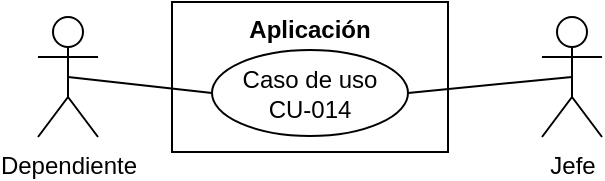 <mxfile version="25.0.3">
  <diagram name="Página-1" id="F_CW0FeXEtyVR9sSejlK">
    <mxGraphModel dx="1434" dy="822" grid="0" gridSize="10" guides="1" tooltips="1" connect="1" arrows="1" fold="1" page="1" pageScale="1" pageWidth="2339" pageHeight="3300" math="0" shadow="0">
      <root>
        <mxCell id="0" />
        <mxCell id="1" parent="0" />
        <mxCell id="yJjjD692q3LnXFN43I9Q-1" value="Aplicación" style="shape=rect;html=1;verticalAlign=top;fontStyle=1;whiteSpace=wrap;align=center;" vertex="1" parent="1">
          <mxGeometry x="650" y="265" width="138" height="75" as="geometry" />
        </mxCell>
        <mxCell id="yJjjD692q3LnXFN43I9Q-2" value="&lt;div&gt;Caso de uso&lt;/div&gt;CU-014" style="ellipse;whiteSpace=wrap;html=1;" vertex="1" parent="1">
          <mxGeometry x="670" y="289" width="98" height="43" as="geometry" />
        </mxCell>
        <mxCell id="yJjjD692q3LnXFN43I9Q-3" style="edgeStyle=none;curved=1;rounded=0;orthogonalLoop=1;jettySize=auto;html=1;exitX=1;exitY=1;exitDx=0;exitDy=0;fontSize=12;startSize=8;endSize=8;" edge="1" parent="1" source="yJjjD692q3LnXFN43I9Q-1" target="yJjjD692q3LnXFN43I9Q-1">
          <mxGeometry relative="1" as="geometry" />
        </mxCell>
        <mxCell id="yJjjD692q3LnXFN43I9Q-4" style="edgeStyle=none;curved=1;rounded=0;orthogonalLoop=1;jettySize=auto;html=1;exitX=0.5;exitY=0.5;exitDx=0;exitDy=0;exitPerimeter=0;entryX=0;entryY=0.5;entryDx=0;entryDy=0;fontSize=12;startSize=8;endSize=8;endArrow=none;endFill=0;" edge="1" parent="1" source="yJjjD692q3LnXFN43I9Q-5" target="yJjjD692q3LnXFN43I9Q-2">
          <mxGeometry relative="1" as="geometry" />
        </mxCell>
        <mxCell id="yJjjD692q3LnXFN43I9Q-5" value="Dependiente" style="shape=umlActor;html=1;verticalLabelPosition=bottom;verticalAlign=top;align=center;" vertex="1" parent="1">
          <mxGeometry x="583" y="272.5" width="30" height="60" as="geometry" />
        </mxCell>
        <mxCell id="yJjjD692q3LnXFN43I9Q-6" style="edgeStyle=none;curved=1;rounded=0;orthogonalLoop=1;jettySize=auto;html=1;exitX=0.5;exitY=0.5;exitDx=0;exitDy=0;exitPerimeter=0;entryX=1;entryY=0.5;entryDx=0;entryDy=0;fontSize=12;startSize=8;endSize=8;endArrow=none;endFill=0;" edge="1" parent="1" source="yJjjD692q3LnXFN43I9Q-7" target="yJjjD692q3LnXFN43I9Q-2">
          <mxGeometry relative="1" as="geometry" />
        </mxCell>
        <mxCell id="yJjjD692q3LnXFN43I9Q-7" value="Jefe" style="shape=umlActor;html=1;verticalLabelPosition=bottom;verticalAlign=top;align=center;" vertex="1" parent="1">
          <mxGeometry x="835" y="272.5" width="30" height="60" as="geometry" />
        </mxCell>
      </root>
    </mxGraphModel>
  </diagram>
</mxfile>
